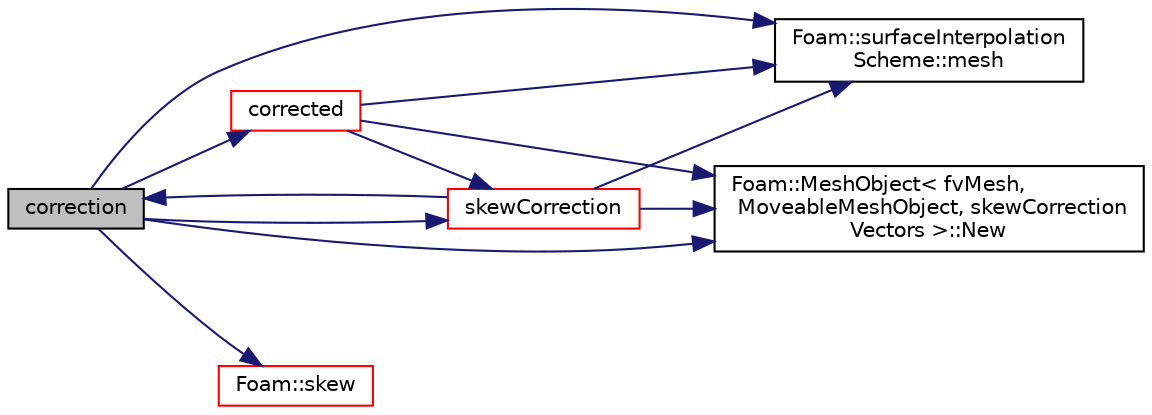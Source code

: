 digraph "correction"
{
  bgcolor="transparent";
  edge [fontname="Helvetica",fontsize="10",labelfontname="Helvetica",labelfontsize="10"];
  node [fontname="Helvetica",fontsize="10",shape=record];
  rankdir="LR";
  Node1 [label="correction",height=0.2,width=0.4,color="black", fillcolor="grey75", style="filled", fontcolor="black"];
  Node1 -> Node2 [color="midnightblue",fontsize="10",style="solid",fontname="Helvetica"];
  Node2 [label="corrected",height=0.2,width=0.4,color="red",URL="$a02339.html#a38c3af2f484a71e2cedacc747beafdfc",tooltip="Return true if this scheme uses an explicit correction. "];
  Node2 -> Node3 [color="midnightblue",fontsize="10",style="solid",fontname="Helvetica"];
  Node3 [label="Foam::surfaceInterpolation\lScheme::mesh",height=0.2,width=0.4,color="black",URL="$a02494.html#a9687e6999ad5ae21072ec74623f049ff",tooltip="Return mesh reference. "];
  Node2 -> Node4 [color="midnightblue",fontsize="10",style="solid",fontname="Helvetica"];
  Node4 [label="Foam::MeshObject\< fvMesh,\l MoveableMeshObject, skewCorrection\lVectors \>::New",height=0.2,width=0.4,color="black",URL="$a01470.html#ab61cc2091ec1fd7e08e8948e84235a05"];
  Node2 -> Node5 [color="midnightblue",fontsize="10",style="solid",fontname="Helvetica"];
  Node5 [label="skewCorrection",height=0.2,width=0.4,color="red",URL="$a02339.html#a77518ac71924d7c1130707502eaab089"];
  Node5 -> Node1 [color="midnightblue",fontsize="10",style="solid",fontname="Helvetica"];
  Node5 -> Node3 [color="midnightblue",fontsize="10",style="solid",fontname="Helvetica"];
  Node5 -> Node4 [color="midnightblue",fontsize="10",style="solid",fontname="Helvetica"];
  Node1 -> Node3 [color="midnightblue",fontsize="10",style="solid",fontname="Helvetica"];
  Node1 -> Node4 [color="midnightblue",fontsize="10",style="solid",fontname="Helvetica"];
  Node1 -> Node6 [color="midnightblue",fontsize="10",style="solid",fontname="Helvetica"];
  Node6 [label="Foam::skew",height=0.2,width=0.4,color="red",URL="$a10758.html#aec5060dc82b7727c5935153aa048b2c1"];
  Node1 -> Node5 [color="midnightblue",fontsize="10",style="solid",fontname="Helvetica"];
}
